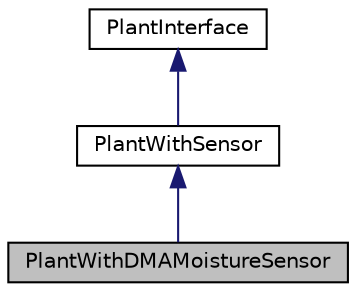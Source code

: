 digraph "PlantWithDMAMoistureSensor"
{
 // LATEX_PDF_SIZE
  edge [fontname="Helvetica",fontsize="10",labelfontname="Helvetica",labelfontsize="10"];
  node [fontname="Helvetica",fontsize="10",shape=record];
  Node1 [label="PlantWithDMAMoistureSensor",height=0.2,width=0.4,color="black", fillcolor="grey75", style="filled", fontcolor="black",tooltip=" "];
  Node2 -> Node1 [dir="back",color="midnightblue",fontsize="10",style="solid",fontname="Helvetica"];
  Node2 [label="PlantWithSensor",height=0.2,width=0.4,color="black", fillcolor="white", style="filled",URL="$class_plant_with_sensor.html",tooltip=" "];
  Node3 -> Node2 [dir="back",color="midnightblue",fontsize="10",style="solid",fontname="Helvetica"];
  Node3 [label="PlantInterface",height=0.2,width=0.4,color="black", fillcolor="white", style="filled",URL="$class_plant_interface.html",tooltip=" "];
}
